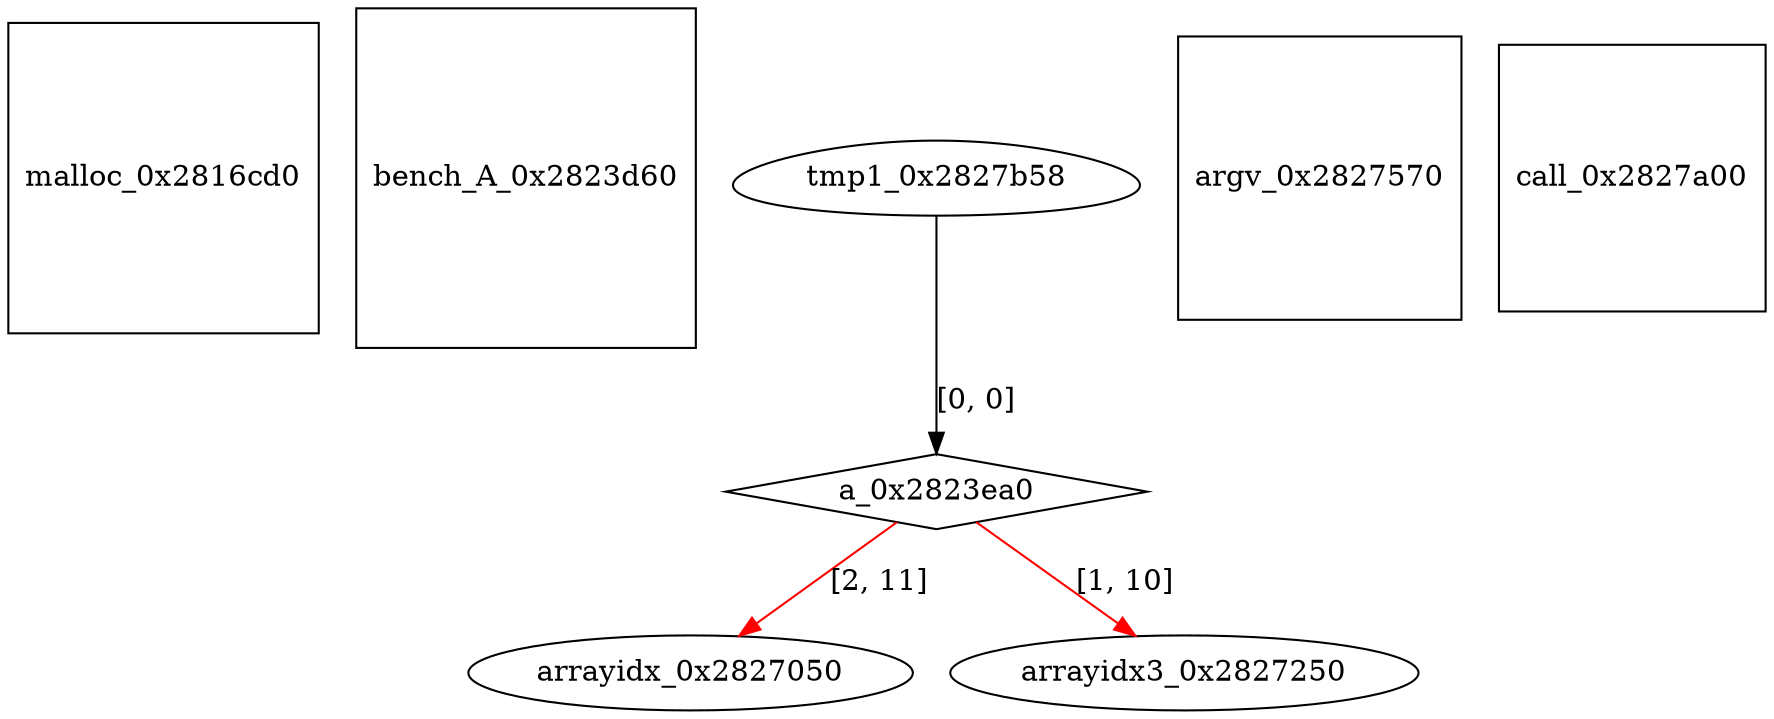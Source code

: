 digraph grafico {
"malloc_0x2816cd0" [shape=square];
"bench_A_0x2823d60" [shape=square];
"a_0x2823ea0" [shape=diamond];
"tmp1_0x2827b58" -> "a_0x2823ea0" [label="[0, 0]"];
"arrayidx_0x2827050" [shape=ellipse];
"a_0x2823ea0" -> "arrayidx_0x2827050" [label="[2, 11]",color=red];
"arrayidx3_0x2827250" [shape=ellipse];
"a_0x2823ea0" -> "arrayidx3_0x2827250" [label="[1, 10]",color=red];
"argv_0x2827570" [shape=square];
"call_0x2827a00" [shape=square];
"tmp1_0x2827b58" [shape=egg];
}